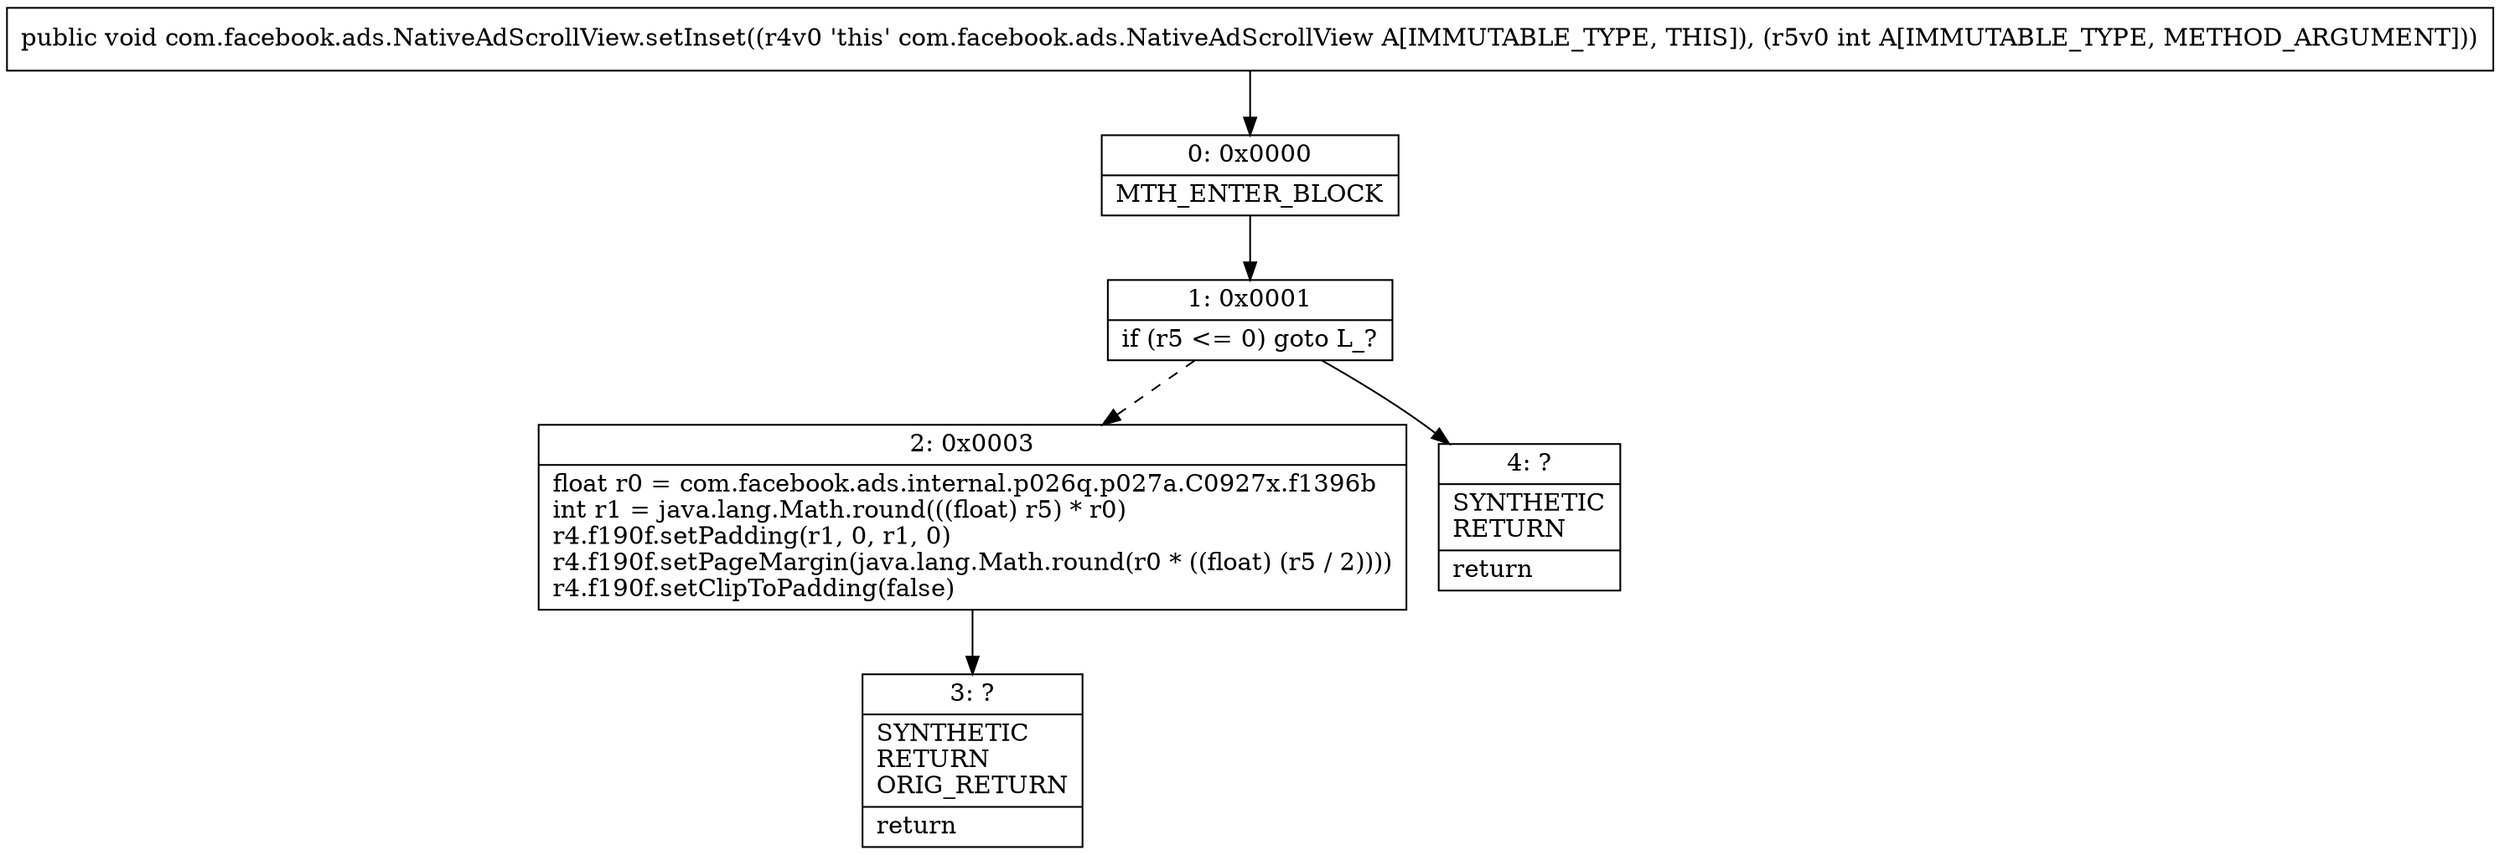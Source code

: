 digraph "CFG forcom.facebook.ads.NativeAdScrollView.setInset(I)V" {
Node_0 [shape=record,label="{0\:\ 0x0000|MTH_ENTER_BLOCK\l}"];
Node_1 [shape=record,label="{1\:\ 0x0001|if (r5 \<= 0) goto L_?\l}"];
Node_2 [shape=record,label="{2\:\ 0x0003|float r0 = com.facebook.ads.internal.p026q.p027a.C0927x.f1396b\lint r1 = java.lang.Math.round(((float) r5) * r0)\lr4.f190f.setPadding(r1, 0, r1, 0)\lr4.f190f.setPageMargin(java.lang.Math.round(r0 * ((float) (r5 \/ 2))))\lr4.f190f.setClipToPadding(false)\l}"];
Node_3 [shape=record,label="{3\:\ ?|SYNTHETIC\lRETURN\lORIG_RETURN\l|return\l}"];
Node_4 [shape=record,label="{4\:\ ?|SYNTHETIC\lRETURN\l|return\l}"];
MethodNode[shape=record,label="{public void com.facebook.ads.NativeAdScrollView.setInset((r4v0 'this' com.facebook.ads.NativeAdScrollView A[IMMUTABLE_TYPE, THIS]), (r5v0 int A[IMMUTABLE_TYPE, METHOD_ARGUMENT])) }"];
MethodNode -> Node_0;
Node_0 -> Node_1;
Node_1 -> Node_2[style=dashed];
Node_1 -> Node_4;
Node_2 -> Node_3;
}

